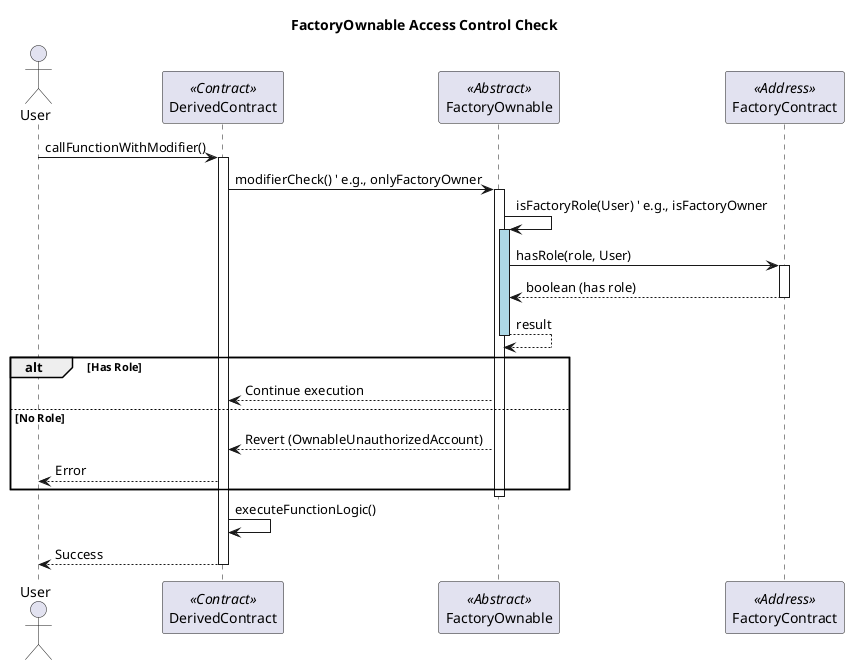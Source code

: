 @startuml FactoryOwnable_Sequence
title FactoryOwnable Access Control Check

actor User
participant DerivedContract <<Contract>>
participant FactoryOwnable <<Abstract>>
participant FactoryContract <<Address>>

User -> DerivedContract: callFunctionWithModifier()
activate DerivedContract

DerivedContract -> FactoryOwnable: modifierCheck() ' e.g., onlyFactoryOwner
activate FactoryOwnable

FactoryOwnable -> FactoryOwnable: isFactoryRole(User) ' e.g., isFactoryOwner
activate FactoryOwnable #LightBlue

FactoryOwnable -> FactoryContract: hasRole(role, User)
activate FactoryContract

FactoryContract --> FactoryOwnable: boolean (has role)
deactivate FactoryContract

FactoryOwnable --> FactoryOwnable: result
deactivate FactoryOwnable #LightBlue

alt Has Role
  FactoryOwnable --> DerivedContract: Continue execution
else No Role
  FactoryOwnable --> DerivedContract: Revert (OwnableUnauthorizedAccount)
  DerivedContract --> User: Error
end

deactivate FactoryOwnable

DerivedContract -> DerivedContract: executeFunctionLogic()
DerivedContract --> User: Success

deactivate DerivedContract

@enduml 